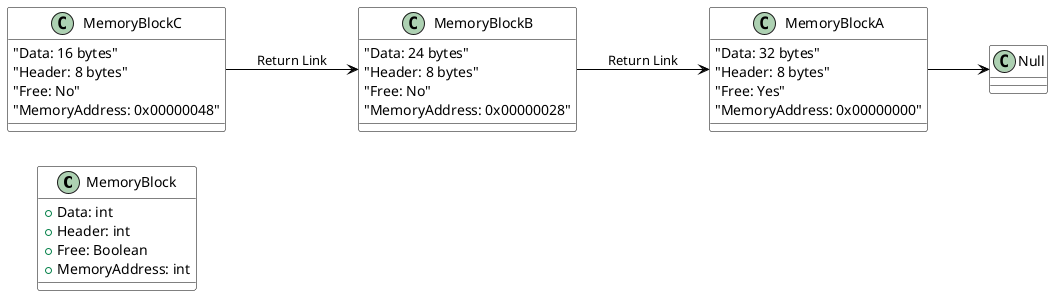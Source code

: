 @startuml
skinparam class {
    BackgroundColor White
    BorderColor Black
    ArrowColor Black
    RoundCorner 20
}

left to right direction

class MemoryBlock {
    + Data: int
    + Header: int
    + Free: Boolean
    + MemoryAddress: int
}

MemoryBlockC : "Data: 16 bytes"
MemoryBlockC : "Header: 8 bytes"
MemoryBlockC : "Free: No"
MemoryBlockC : "MemoryAddress: 0x00000048"
MemoryBlockC --> MemoryBlockB : Return Link

MemoryBlockB : "Data: 24 bytes"
MemoryBlockB : "Header: 8 bytes"
MemoryBlockB : "Free: No"
MemoryBlockB : "MemoryAddress: 0x00000028"
MemoryBlockB --> MemoryBlockA : Return Link

MemoryBlockA : "Data: 32 bytes"
MemoryBlockA : "Header: 8 bytes"
MemoryBlockA : "Free: Yes"
MemoryBlockA : "MemoryAddress: 0x00000000"
MemoryBlockA --> Null

@enduml